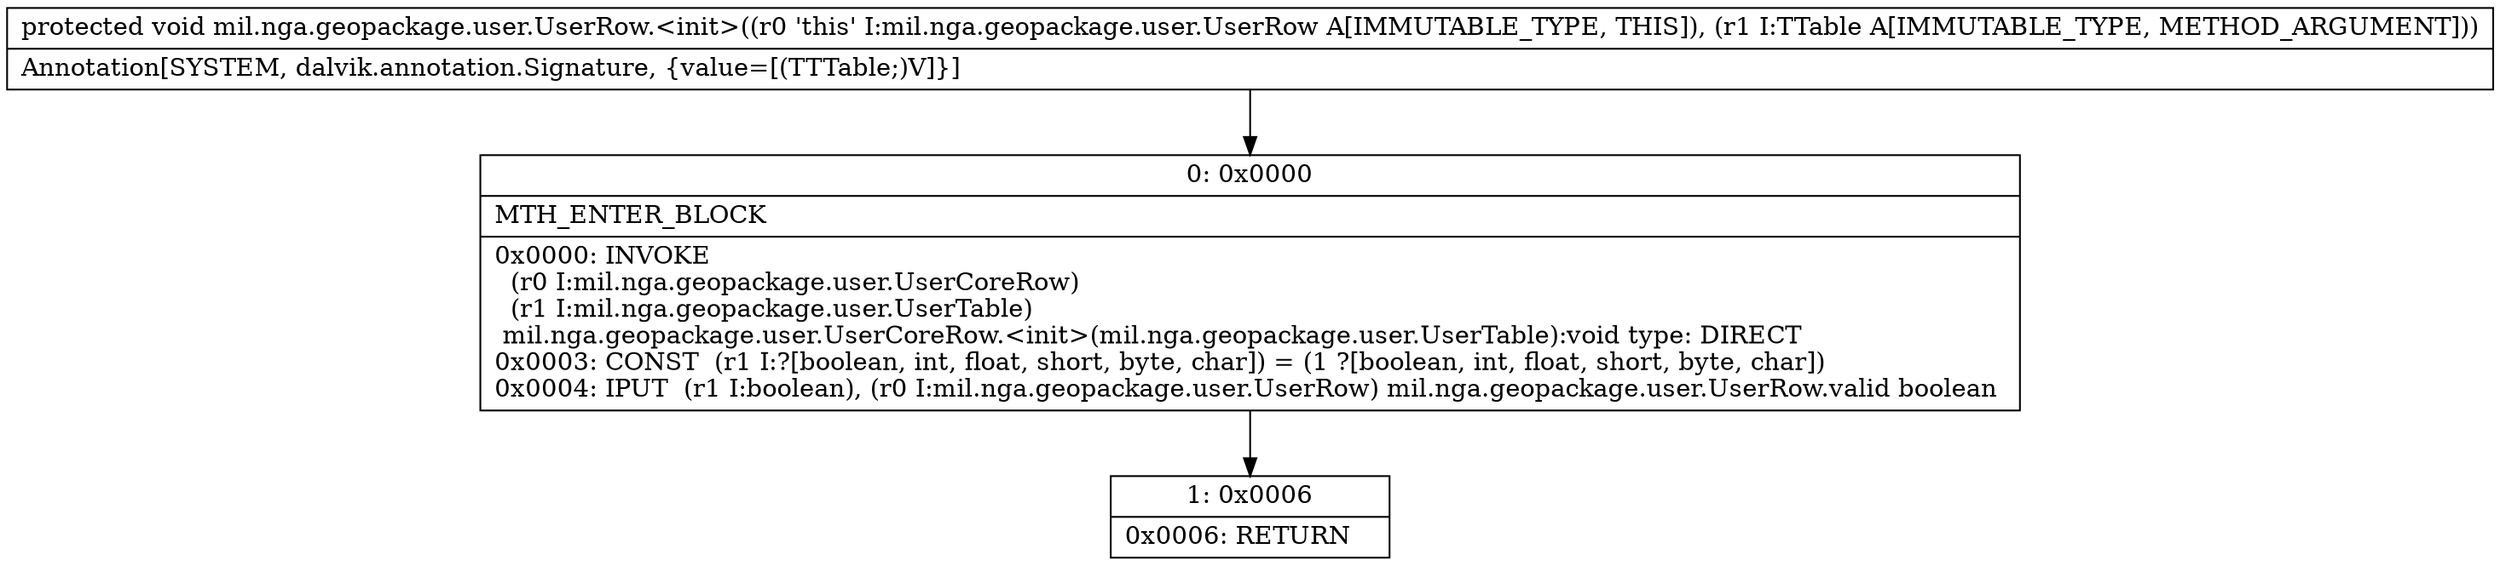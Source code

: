 digraph "CFG formil.nga.geopackage.user.UserRow.\<init\>(Lmil\/nga\/geopackage\/user\/UserTable;)V" {
Node_0 [shape=record,label="{0\:\ 0x0000|MTH_ENTER_BLOCK\l|0x0000: INVOKE  \l  (r0 I:mil.nga.geopackage.user.UserCoreRow)\l  (r1 I:mil.nga.geopackage.user.UserTable)\l mil.nga.geopackage.user.UserCoreRow.\<init\>(mil.nga.geopackage.user.UserTable):void type: DIRECT \l0x0003: CONST  (r1 I:?[boolean, int, float, short, byte, char]) = (1 ?[boolean, int, float, short, byte, char]) \l0x0004: IPUT  (r1 I:boolean), (r0 I:mil.nga.geopackage.user.UserRow) mil.nga.geopackage.user.UserRow.valid boolean \l}"];
Node_1 [shape=record,label="{1\:\ 0x0006|0x0006: RETURN   \l}"];
MethodNode[shape=record,label="{protected void mil.nga.geopackage.user.UserRow.\<init\>((r0 'this' I:mil.nga.geopackage.user.UserRow A[IMMUTABLE_TYPE, THIS]), (r1 I:TTable A[IMMUTABLE_TYPE, METHOD_ARGUMENT]))  | Annotation[SYSTEM, dalvik.annotation.Signature, \{value=[(TTTable;)V]\}]\l}"];
MethodNode -> Node_0;
Node_0 -> Node_1;
}

